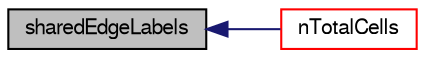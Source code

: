 digraph "sharedEdgeLabels"
{
  bgcolor="transparent";
  edge [fontname="FreeSans",fontsize="10",labelfontname="FreeSans",labelfontsize="10"];
  node [fontname="FreeSans",fontsize="10",shape=record];
  rankdir="LR";
  Node1602 [label="sharedEdgeLabels",height=0.2,width=0.4,color="black", fillcolor="grey75", style="filled", fontcolor="black"];
  Node1602 -> Node1603 [dir="back",color="midnightblue",fontsize="10",style="solid",fontname="FreeSans"];
  Node1603 [label="nTotalCells",height=0.2,width=0.4,color="red",URL="$a27334.html#af5f312e4d0bc5cbcc088e7c247d3a97a",tooltip="Return total number of cells in decomposed mesh. "];
}
